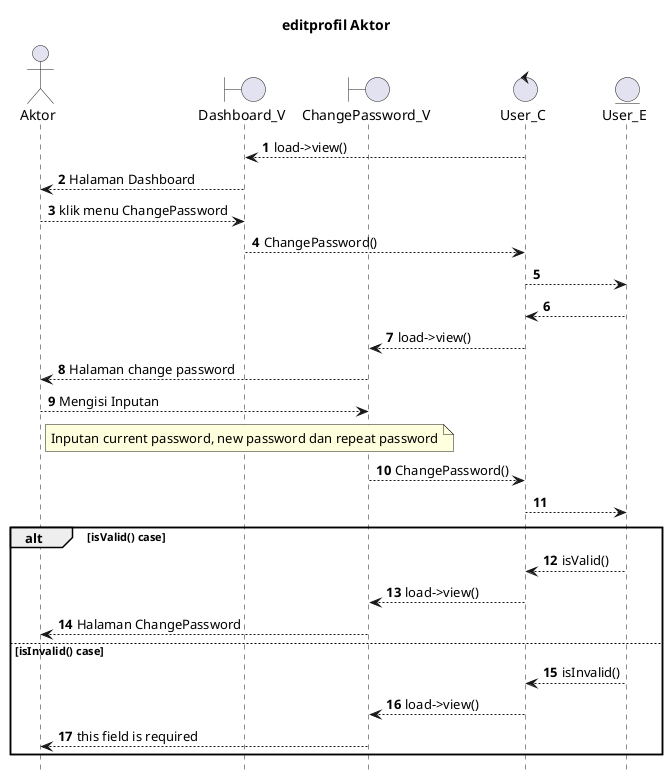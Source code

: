 @startuml

autonumber
hide footbox
title editprofil Aktor

Actor Aktor
boundary Dashboard_V
boundary ChangePassword_V
control User_C
Entity User_E

User_C --> Dashboard_V: load->view()
Dashboard_V --> Aktor: Halaman Dashboard
Aktor --> Dashboard_V: klik menu ChangePassword
Dashboard_V --> User_C: ChangePassword()
User_C --> User_E:
    
    User_E --> User_C:
    User_C --> ChangePassword_V: load->view()
    ChangePassword_V --> Aktor: Halaman change password

Aktor --> ChangePassword_V: Mengisi Inputan
    note right of Aktor
        Inputan current password, new password dan repeat password
            end note
ChangePassword_V --> User_C: ChangePassword()
User_C --> User_E:

alt isValid() case
    
    User_E --> User_C: isValid()
    User_C --> ChangePassword_V: load->view()
    ChangePassword_V --> Aktor: Halaman ChangePassword

else isInvalid() case
    
    User_E --> User_C: isInvalid()
    User_C --> ChangePassword_V: load->view()
    ChangePassword_V --> Aktor: this field is required
end

@enduml